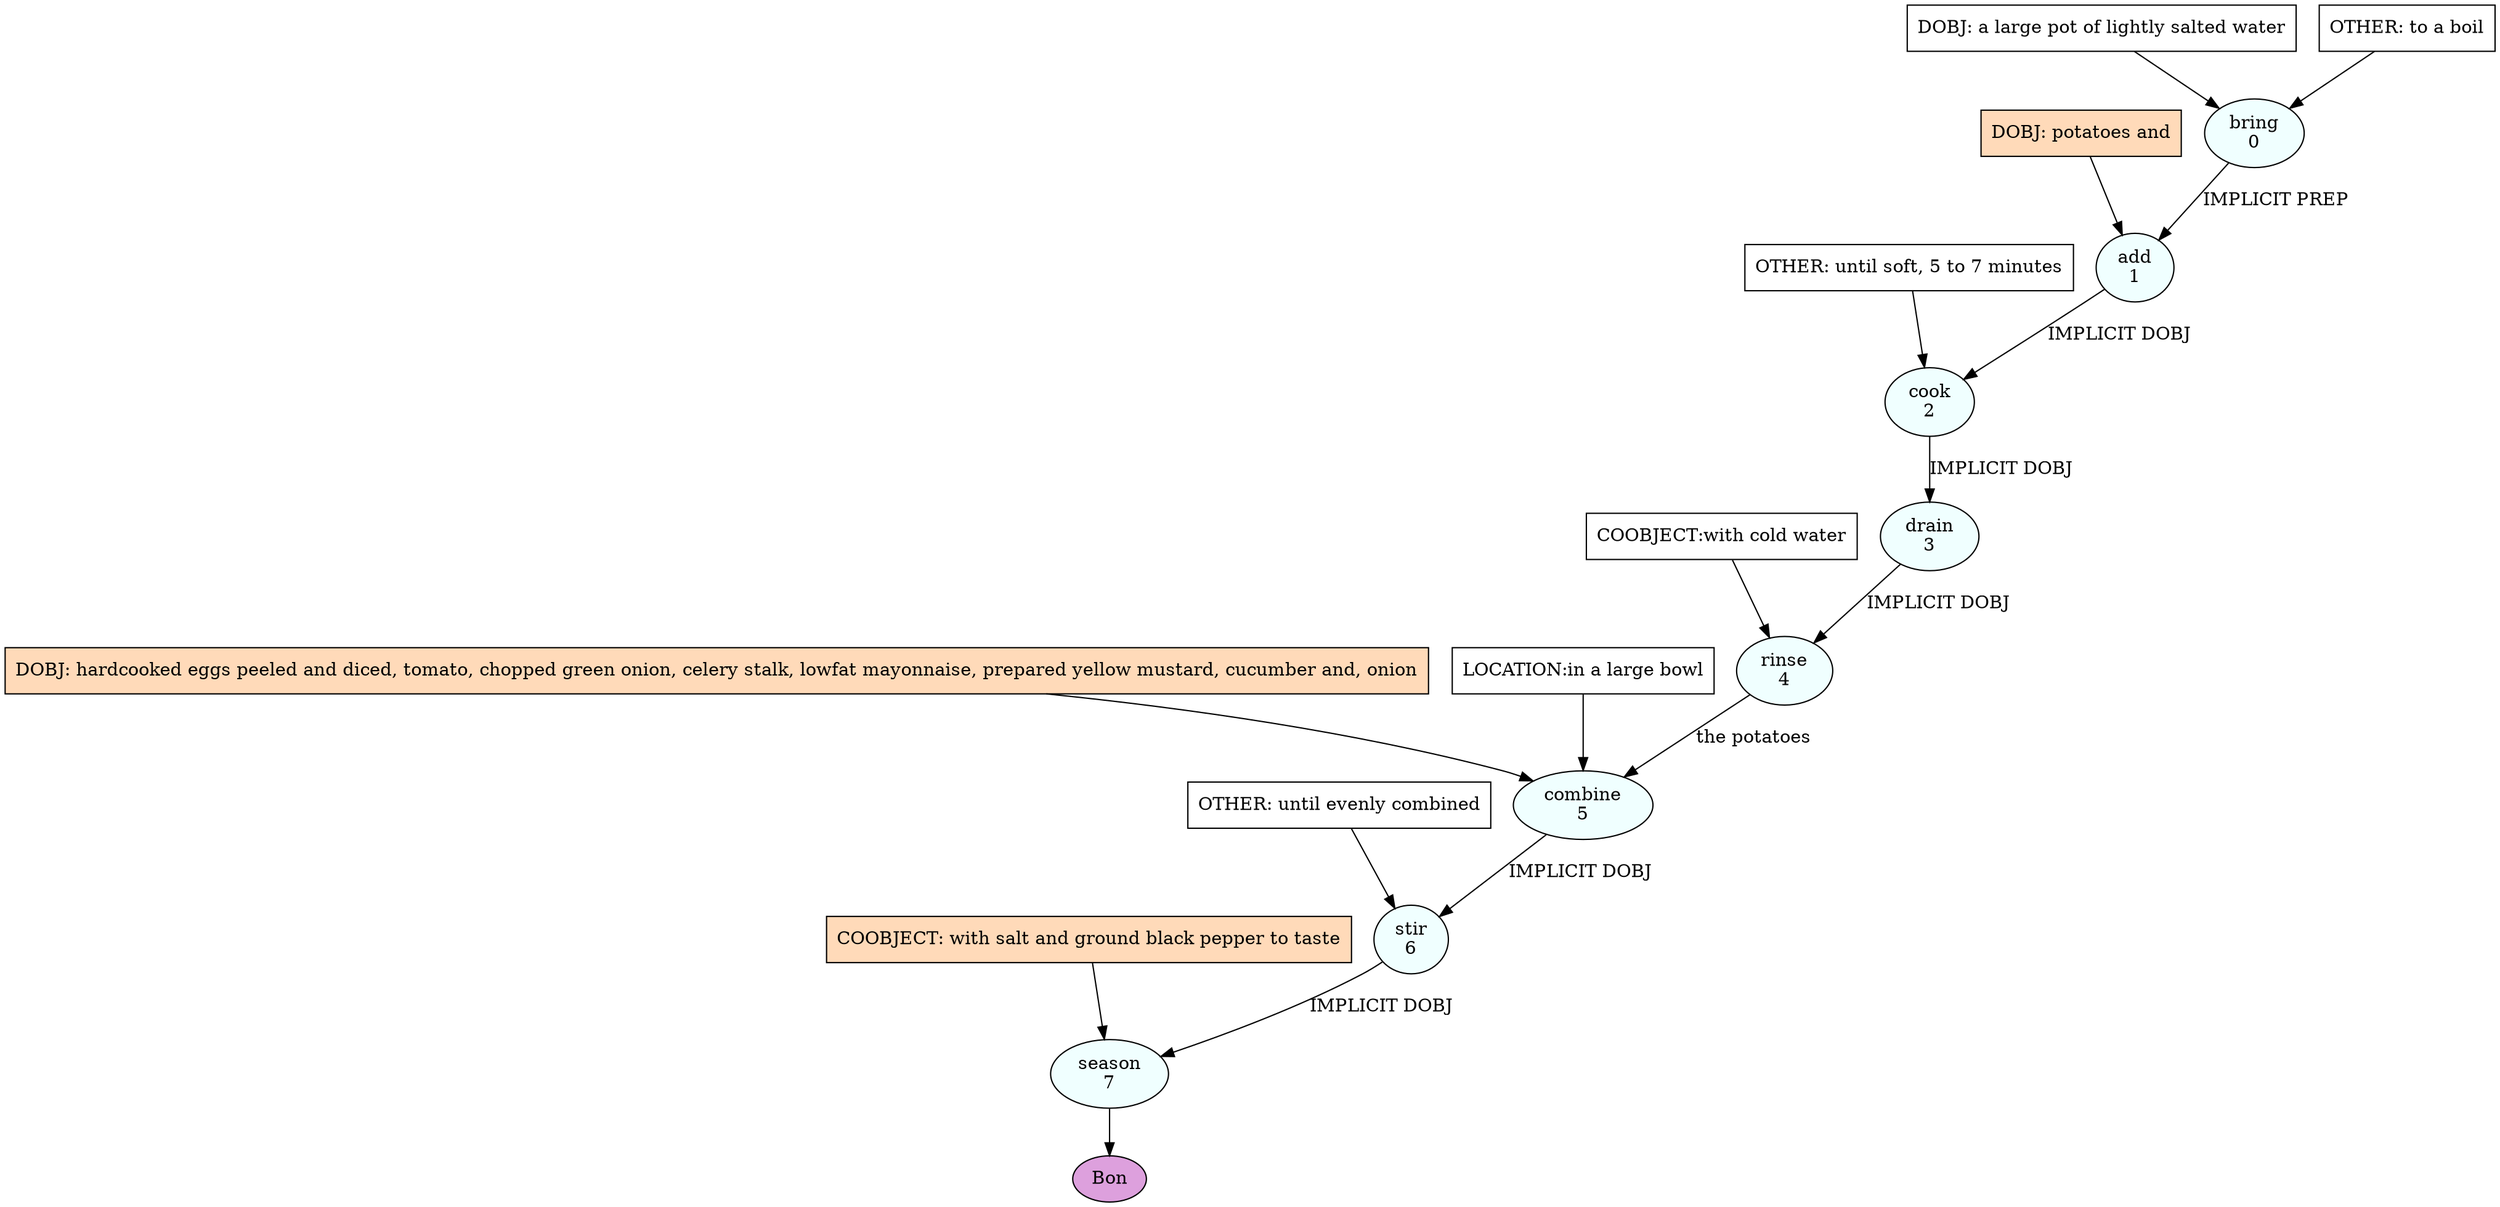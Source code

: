 digraph recipe {
E0[label="bring
0", shape=oval, style=filled, fillcolor=azure]
E1[label="add
1", shape=oval, style=filled, fillcolor=azure]
E2[label="cook
2", shape=oval, style=filled, fillcolor=azure]
E3[label="drain
3", shape=oval, style=filled, fillcolor=azure]
E4[label="rinse
4", shape=oval, style=filled, fillcolor=azure]
E5[label="combine
5", shape=oval, style=filled, fillcolor=azure]
E6[label="stir
6", shape=oval, style=filled, fillcolor=azure]
E7[label="season
7", shape=oval, style=filled, fillcolor=azure]
D0[label="DOBJ: a large pot of lightly salted water", shape=box, style=filled, fillcolor=white]
D0 -> E0
O0_0[label="OTHER: to a boil", shape=box, style=filled, fillcolor=white]
O0_0 -> E0
D1_ing[label="DOBJ: potatoes and", shape=box, style=filled, fillcolor=peachpuff]
D1_ing -> E1
E0 -> E1 [label="IMPLICIT PREP"]
E1 -> E2 [label="IMPLICIT DOBJ"]
O2_0_0[label="OTHER: until soft, 5 to 7 minutes", shape=box, style=filled, fillcolor=white]
O2_0_0 -> E2
E2 -> E3 [label="IMPLICIT DOBJ"]
E3 -> E4 [label="IMPLICIT DOBJ"]
P4_0_0[label="COOBJECT:with cold water", shape=box, style=filled, fillcolor=white]
P4_0_0 -> E4
D5_ing[label="DOBJ: hardcooked eggs peeled and diced, tomato, chopped green onion, celery stalk, lowfat mayonnaise, prepared yellow mustard, cucumber and, onion", shape=box, style=filled, fillcolor=peachpuff]
D5_ing -> E5
E4 -> E5 [label="the potatoes"]
P5_0_0[label="LOCATION:in a large bowl", shape=box, style=filled, fillcolor=white]
P5_0_0 -> E5
E5 -> E6 [label="IMPLICIT DOBJ"]
O6_0_0[label="OTHER: until evenly combined", shape=box, style=filled, fillcolor=white]
O6_0_0 -> E6
E6 -> E7 [label="IMPLICIT DOBJ"]
P7_0_ing[label="COOBJECT: with salt and ground black pepper to taste", shape=box, style=filled, fillcolor=peachpuff]
P7_0_ing -> E7
EOR[label="Bon", shape=oval, style=filled, fillcolor=plum]
E7 -> EOR
}
